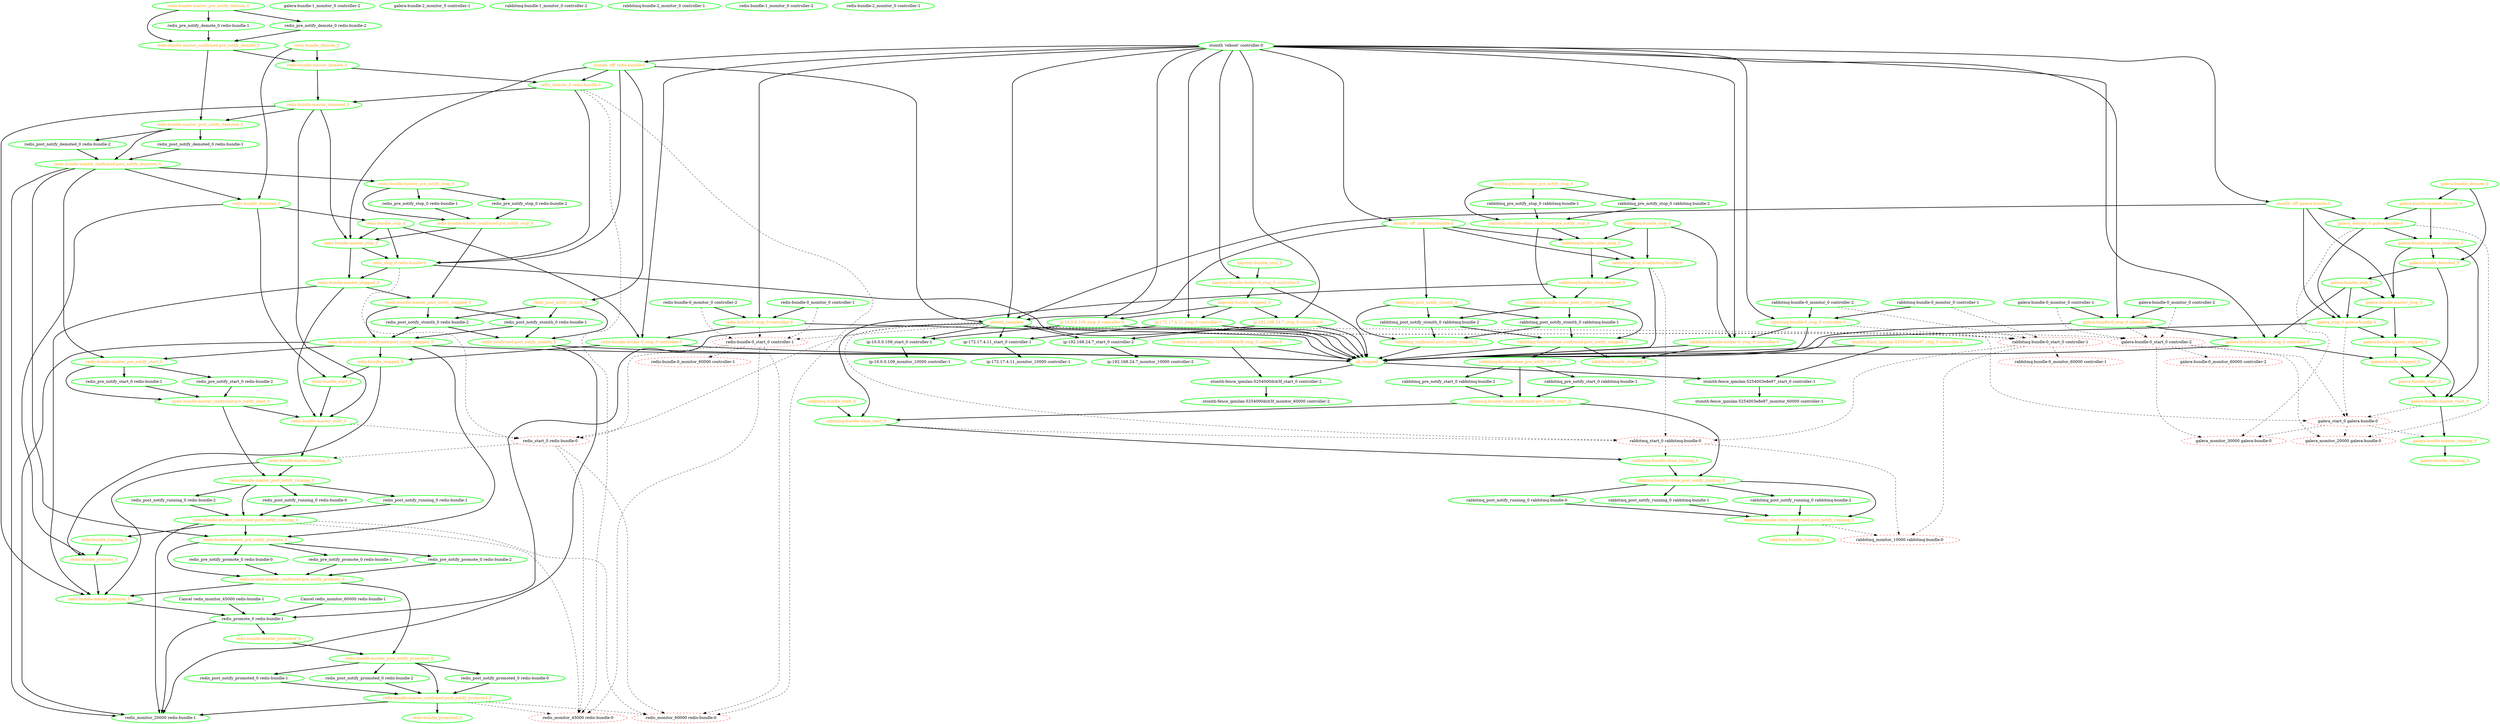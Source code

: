 digraph "g" {
"Cancel redis_monitor_45000 redis-bundle-1" -> "redis_promote_0 redis-bundle-1" [ style = bold]
"Cancel redis_monitor_45000 redis-bundle-1" [ style=bold color="green" fontcolor="black"]
"Cancel redis_monitor_60000 redis-bundle-1" -> "redis_promote_0 redis-bundle-1" [ style = bold]
"Cancel redis_monitor_60000 redis-bundle-1" [ style=bold color="green" fontcolor="black"]
"all_stopped" -> "stonith-fence_ipmilan-5254000dcb3f_start_0 controller-2" [ style = bold]
"all_stopped" -> "stonith-fence_ipmilan-5254003e8e97_start_0 controller-1" [ style = bold]
"all_stopped" [ style=bold color="green" fontcolor="orange"]
"galera-bundle-0_monitor_0 controller-1" -> "galera-bundle-0_start_0 controller-2" [ style = dashed]
"galera-bundle-0_monitor_0 controller-1" -> "galera-bundle-0_stop_0 controller-0" [ style = bold]
"galera-bundle-0_monitor_0 controller-1" [ style=bold color="green" fontcolor="black"]
"galera-bundle-0_monitor_0 controller-2" -> "galera-bundle-0_start_0 controller-2" [ style = dashed]
"galera-bundle-0_monitor_0 controller-2" -> "galera-bundle-0_stop_0 controller-0" [ style = bold]
"galera-bundle-0_monitor_0 controller-2" [ style=bold color="green" fontcolor="black"]
"galera-bundle-0_monitor_60000 controller-2" [ style=dashed color="red" fontcolor="black"]
"galera-bundle-0_start_0 controller-2" -> "galera-bundle-0_monitor_60000 controller-2" [ style = dashed]
"galera-bundle-0_start_0 controller-2" -> "galera_monitor_20000 galera-bundle-0" [ style = dashed]
"galera-bundle-0_start_0 controller-2" -> "galera_monitor_30000 galera-bundle-0" [ style = dashed]
"galera-bundle-0_start_0 controller-2" -> "galera_start_0 galera-bundle-0" [ style = dashed]
"galera-bundle-0_start_0 controller-2" [ style=dashed color="red" fontcolor="black"]
"galera-bundle-0_stop_0 controller-0" -> "all_stopped" [ style = bold]
"galera-bundle-0_stop_0 controller-0" -> "galera-bundle-0_start_0 controller-2" [ style = dashed]
"galera-bundle-0_stop_0 controller-0" -> "galera-bundle-docker-0_stop_0 controller-0" [ style = bold]
"galera-bundle-0_stop_0 controller-0" [ style=bold color="green" fontcolor="orange"]
"galera-bundle-1_monitor_0 controller-2" [ style=bold color="green" fontcolor="black"]
"galera-bundle-2_monitor_0 controller-1" [ style=bold color="green" fontcolor="black"]
"galera-bundle-docker-0_stop_0 controller-0" -> "all_stopped" [ style = bold]
"galera-bundle-docker-0_stop_0 controller-0" -> "galera-bundle_stopped_0" [ style = bold]
"galera-bundle-docker-0_stop_0 controller-0" [ style=bold color="green" fontcolor="orange"]
"galera-bundle-master_demote_0" -> "galera-bundle-master_demoted_0" [ style = bold]
"galera-bundle-master_demote_0" -> "galera_demote_0 galera-bundle-0" [ style = bold]
"galera-bundle-master_demote_0" [ style=bold color="green" fontcolor="orange"]
"galera-bundle-master_demoted_0" -> "galera-bundle-master_start_0" [ style = bold]
"galera-bundle-master_demoted_0" -> "galera-bundle-master_stop_0" [ style = bold]
"galera-bundle-master_demoted_0" -> "galera-bundle_demoted_0" [ style = bold]
"galera-bundle-master_demoted_0" [ style=bold color="green" fontcolor="orange"]
"galera-bundle-master_running_0" -> "galera-bundle_running_0" [ style = bold]
"galera-bundle-master_running_0" [ style=bold color="green" fontcolor="orange"]
"galera-bundle-master_start_0" -> "galera-bundle-master_running_0" [ style = bold]
"galera-bundle-master_start_0" -> "galera_start_0 galera-bundle-0" [ style = dashed]
"galera-bundle-master_start_0" [ style=bold color="green" fontcolor="orange"]
"galera-bundle-master_stop_0" -> "galera-bundle-master_stopped_0" [ style = bold]
"galera-bundle-master_stop_0" -> "galera_stop_0 galera-bundle-0" [ style = bold]
"galera-bundle-master_stop_0" [ style=bold color="green" fontcolor="orange"]
"galera-bundle-master_stopped_0" -> "galera-bundle-master_start_0" [ style = bold]
"galera-bundle-master_stopped_0" -> "galera-bundle_stopped_0" [ style = bold]
"galera-bundle-master_stopped_0" [ style=bold color="green" fontcolor="orange"]
"galera-bundle_demote_0" -> "galera-bundle-master_demote_0" [ style = bold]
"galera-bundle_demote_0" -> "galera-bundle_demoted_0" [ style = bold]
"galera-bundle_demote_0" [ style=bold color="green" fontcolor="orange"]
"galera-bundle_demoted_0" -> "galera-bundle_start_0" [ style = bold]
"galera-bundle_demoted_0" -> "galera-bundle_stop_0" [ style = bold]
"galera-bundle_demoted_0" [ style=bold color="green" fontcolor="orange"]
"galera-bundle_running_0" [ style=bold color="green" fontcolor="orange"]
"galera-bundle_start_0" -> "galera-bundle-master_start_0" [ style = bold]
"galera-bundle_start_0" [ style=bold color="green" fontcolor="orange"]
"galera-bundle_stop_0" -> "galera-bundle-docker-0_stop_0 controller-0" [ style = bold]
"galera-bundle_stop_0" -> "galera-bundle-master_stop_0" [ style = bold]
"galera-bundle_stop_0" -> "galera_stop_0 galera-bundle-0" [ style = bold]
"galera-bundle_stop_0" [ style=bold color="green" fontcolor="orange"]
"galera-bundle_stopped_0" -> "galera-bundle_start_0" [ style = bold]
"galera-bundle_stopped_0" [ style=bold color="green" fontcolor="orange"]
"galera_demote_0 galera-bundle-0" -> "galera-bundle-master_demoted_0" [ style = bold]
"galera_demote_0 galera-bundle-0" -> "galera_monitor_20000 galera-bundle-0" [ style = dashed]
"galera_demote_0 galera-bundle-0" -> "galera_monitor_30000 galera-bundle-0" [ style = dashed]
"galera_demote_0 galera-bundle-0" -> "galera_stop_0 galera-bundle-0" [ style = bold]
"galera_demote_0 galera-bundle-0" [ style=bold color="green" fontcolor="orange"]
"galera_monitor_20000 galera-bundle-0" [ style=dashed color="red" fontcolor="black"]
"galera_monitor_30000 galera-bundle-0" [ style=dashed color="red" fontcolor="black"]
"galera_start_0 galera-bundle-0" -> "galera-bundle-master_running_0" [ style = dashed]
"galera_start_0 galera-bundle-0" -> "galera_monitor_20000 galera-bundle-0" [ style = dashed]
"galera_start_0 galera-bundle-0" -> "galera_monitor_30000 galera-bundle-0" [ style = dashed]
"galera_start_0 galera-bundle-0" [ style=dashed color="red" fontcolor="black"]
"galera_stop_0 galera-bundle-0" -> "all_stopped" [ style = bold]
"galera_stop_0 galera-bundle-0" -> "galera-bundle-master_stopped_0" [ style = bold]
"galera_stop_0 galera-bundle-0" -> "galera_start_0 galera-bundle-0" [ style = dashed]
"galera_stop_0 galera-bundle-0" [ style=bold color="green" fontcolor="orange"]
"haproxy-bundle-docker-0_stop_0 controller-0" -> "all_stopped" [ style = bold]
"haproxy-bundle-docker-0_stop_0 controller-0" -> "haproxy-bundle_stopped_0" [ style = bold]
"haproxy-bundle-docker-0_stop_0 controller-0" [ style=bold color="green" fontcolor="orange"]
"haproxy-bundle_stop_0" -> "haproxy-bundle-docker-0_stop_0 controller-0" [ style = bold]
"haproxy-bundle_stop_0" [ style=bold color="green" fontcolor="orange"]
"haproxy-bundle_stopped_0" -> "ip-10.0.0.109_stop_0 controller-0" [ style = bold]
"haproxy-bundle_stopped_0" -> "ip-172.17.4.11_stop_0 controller-0" [ style = bold]
"haproxy-bundle_stopped_0" -> "ip-192.168.24.7_stop_0 controller-0" [ style = bold]
"haproxy-bundle_stopped_0" [ style=bold color="green" fontcolor="orange"]
"ip-10.0.0.109_monitor_10000 controller-1" [ style=bold color="green" fontcolor="black"]
"ip-10.0.0.109_start_0 controller-1" -> "ip-10.0.0.109_monitor_10000 controller-1" [ style = bold]
"ip-10.0.0.109_start_0 controller-1" [ style=bold color="green" fontcolor="black"]
"ip-10.0.0.109_stop_0 controller-0" -> "all_stopped" [ style = bold]
"ip-10.0.0.109_stop_0 controller-0" -> "ip-10.0.0.109_start_0 controller-1" [ style = bold]
"ip-10.0.0.109_stop_0 controller-0" [ style=bold color="green" fontcolor="orange"]
"ip-172.17.4.11_monitor_10000 controller-1" [ style=bold color="green" fontcolor="black"]
"ip-172.17.4.11_start_0 controller-1" -> "ip-172.17.4.11_monitor_10000 controller-1" [ style = bold]
"ip-172.17.4.11_start_0 controller-1" [ style=bold color="green" fontcolor="black"]
"ip-172.17.4.11_stop_0 controller-0" -> "all_stopped" [ style = bold]
"ip-172.17.4.11_stop_0 controller-0" -> "ip-172.17.4.11_start_0 controller-1" [ style = bold]
"ip-172.17.4.11_stop_0 controller-0" [ style=bold color="green" fontcolor="orange"]
"ip-192.168.24.7_monitor_10000 controller-2" [ style=bold color="green" fontcolor="black"]
"ip-192.168.24.7_start_0 controller-2" -> "ip-192.168.24.7_monitor_10000 controller-2" [ style = bold]
"ip-192.168.24.7_start_0 controller-2" [ style=bold color="green" fontcolor="black"]
"ip-192.168.24.7_stop_0 controller-0" -> "all_stopped" [ style = bold]
"ip-192.168.24.7_stop_0 controller-0" -> "ip-192.168.24.7_start_0 controller-2" [ style = bold]
"ip-192.168.24.7_stop_0 controller-0" [ style=bold color="green" fontcolor="orange"]
"rabbitmq-bundle-0_monitor_0 controller-1" -> "rabbitmq-bundle-0_start_0 controller-1" [ style = dashed]
"rabbitmq-bundle-0_monitor_0 controller-1" -> "rabbitmq-bundle-0_stop_0 controller-0" [ style = bold]
"rabbitmq-bundle-0_monitor_0 controller-1" [ style=bold color="green" fontcolor="black"]
"rabbitmq-bundle-0_monitor_0 controller-2" -> "rabbitmq-bundle-0_start_0 controller-1" [ style = dashed]
"rabbitmq-bundle-0_monitor_0 controller-2" -> "rabbitmq-bundle-0_stop_0 controller-0" [ style = bold]
"rabbitmq-bundle-0_monitor_0 controller-2" [ style=bold color="green" fontcolor="black"]
"rabbitmq-bundle-0_monitor_60000 controller-1" [ style=dashed color="red" fontcolor="black"]
"rabbitmq-bundle-0_start_0 controller-1" -> "rabbitmq-bundle-0_monitor_60000 controller-1" [ style = dashed]
"rabbitmq-bundle-0_start_0 controller-1" -> "rabbitmq_monitor_10000 rabbitmq-bundle-0" [ style = dashed]
"rabbitmq-bundle-0_start_0 controller-1" -> "rabbitmq_start_0 rabbitmq-bundle-0" [ style = dashed]
"rabbitmq-bundle-0_start_0 controller-1" [ style=dashed color="red" fontcolor="black"]
"rabbitmq-bundle-0_stop_0 controller-0" -> "all_stopped" [ style = bold]
"rabbitmq-bundle-0_stop_0 controller-0" -> "rabbitmq-bundle-0_start_0 controller-1" [ style = dashed]
"rabbitmq-bundle-0_stop_0 controller-0" -> "rabbitmq-bundle-docker-0_stop_0 controller-0" [ style = bold]
"rabbitmq-bundle-0_stop_0 controller-0" [ style=bold color="green" fontcolor="orange"]
"rabbitmq-bundle-1_monitor_0 controller-2" [ style=bold color="green" fontcolor="black"]
"rabbitmq-bundle-2_monitor_0 controller-1" [ style=bold color="green" fontcolor="black"]
"rabbitmq-bundle-clone_confirmed-post_notify_running_0" -> "rabbitmq-bundle_running_0" [ style = bold]
"rabbitmq-bundle-clone_confirmed-post_notify_running_0" -> "rabbitmq_monitor_10000 rabbitmq-bundle-0" [ style = dashed]
"rabbitmq-bundle-clone_confirmed-post_notify_running_0" [ style=bold color="green" fontcolor="orange"]
"rabbitmq-bundle-clone_confirmed-post_notify_stopped_0" -> "all_stopped" [ style = bold]
"rabbitmq-bundle-clone_confirmed-post_notify_stopped_0" -> "rabbitmq-bundle-clone_pre_notify_start_0" [ style = bold]
"rabbitmq-bundle-clone_confirmed-post_notify_stopped_0" -> "rabbitmq-bundle_stopped_0" [ style = bold]
"rabbitmq-bundle-clone_confirmed-post_notify_stopped_0" [ style=bold color="green" fontcolor="orange"]
"rabbitmq-bundle-clone_confirmed-pre_notify_start_0" -> "rabbitmq-bundle-clone_post_notify_running_0" [ style = bold]
"rabbitmq-bundle-clone_confirmed-pre_notify_start_0" -> "rabbitmq-bundle-clone_start_0" [ style = bold]
"rabbitmq-bundle-clone_confirmed-pre_notify_start_0" [ style=bold color="green" fontcolor="orange"]
"rabbitmq-bundle-clone_confirmed-pre_notify_stop_0" -> "rabbitmq-bundle-clone_post_notify_stopped_0" [ style = bold]
"rabbitmq-bundle-clone_confirmed-pre_notify_stop_0" -> "rabbitmq-bundle-clone_stop_0" [ style = bold]
"rabbitmq-bundle-clone_confirmed-pre_notify_stop_0" [ style=bold color="green" fontcolor="orange"]
"rabbitmq-bundle-clone_post_notify_running_0" -> "rabbitmq-bundle-clone_confirmed-post_notify_running_0" [ style = bold]
"rabbitmq-bundle-clone_post_notify_running_0" -> "rabbitmq_post_notify_running_0 rabbitmq-bundle-0" [ style = bold]
"rabbitmq-bundle-clone_post_notify_running_0" -> "rabbitmq_post_notify_running_0 rabbitmq-bundle-1" [ style = bold]
"rabbitmq-bundle-clone_post_notify_running_0" -> "rabbitmq_post_notify_running_0 rabbitmq-bundle-2" [ style = bold]
"rabbitmq-bundle-clone_post_notify_running_0" [ style=bold color="green" fontcolor="orange"]
"rabbitmq-bundle-clone_post_notify_stopped_0" -> "rabbitmq-bundle-clone_confirmed-post_notify_stopped_0" [ style = bold]
"rabbitmq-bundle-clone_post_notify_stopped_0" -> "rabbitmq_post_notify_stonith_0 rabbitmq-bundle-1" [ style = bold]
"rabbitmq-bundle-clone_post_notify_stopped_0" -> "rabbitmq_post_notify_stonith_0 rabbitmq-bundle-2" [ style = bold]
"rabbitmq-bundle-clone_post_notify_stopped_0" [ style=bold color="green" fontcolor="orange"]
"rabbitmq-bundle-clone_pre_notify_start_0" -> "rabbitmq-bundle-clone_confirmed-pre_notify_start_0" [ style = bold]
"rabbitmq-bundle-clone_pre_notify_start_0" -> "rabbitmq_pre_notify_start_0 rabbitmq-bundle-1" [ style = bold]
"rabbitmq-bundle-clone_pre_notify_start_0" -> "rabbitmq_pre_notify_start_0 rabbitmq-bundle-2" [ style = bold]
"rabbitmq-bundle-clone_pre_notify_start_0" [ style=bold color="green" fontcolor="orange"]
"rabbitmq-bundle-clone_pre_notify_stop_0" -> "rabbitmq-bundle-clone_confirmed-pre_notify_stop_0" [ style = bold]
"rabbitmq-bundle-clone_pre_notify_stop_0" -> "rabbitmq_pre_notify_stop_0 rabbitmq-bundle-1" [ style = bold]
"rabbitmq-bundle-clone_pre_notify_stop_0" -> "rabbitmq_pre_notify_stop_0 rabbitmq-bundle-2" [ style = bold]
"rabbitmq-bundle-clone_pre_notify_stop_0" [ style=bold color="green" fontcolor="orange"]
"rabbitmq-bundle-clone_running_0" -> "rabbitmq-bundle-clone_post_notify_running_0" [ style = bold]
"rabbitmq-bundle-clone_running_0" [ style=bold color="green" fontcolor="orange"]
"rabbitmq-bundle-clone_start_0" -> "rabbitmq-bundle-clone_running_0" [ style = bold]
"rabbitmq-bundle-clone_start_0" -> "rabbitmq_start_0 rabbitmq-bundle-0" [ style = dashed]
"rabbitmq-bundle-clone_start_0" [ style=bold color="green" fontcolor="orange"]
"rabbitmq-bundle-clone_stop_0" -> "rabbitmq-bundle-clone_stopped_0" [ style = bold]
"rabbitmq-bundle-clone_stop_0" -> "rabbitmq_stop_0 rabbitmq-bundle-0" [ style = bold]
"rabbitmq-bundle-clone_stop_0" [ style=bold color="green" fontcolor="orange"]
"rabbitmq-bundle-clone_stopped_0" -> "rabbitmq-bundle-clone_post_notify_stopped_0" [ style = bold]
"rabbitmq-bundle-clone_stopped_0" -> "rabbitmq-bundle-clone_start_0" [ style = bold]
"rabbitmq-bundle-clone_stopped_0" [ style=bold color="green" fontcolor="orange"]
"rabbitmq-bundle-docker-0_stop_0 controller-0" -> "all_stopped" [ style = bold]
"rabbitmq-bundle-docker-0_stop_0 controller-0" -> "rabbitmq-bundle_stopped_0" [ style = bold]
"rabbitmq-bundle-docker-0_stop_0 controller-0" [ style=bold color="green" fontcolor="orange"]
"rabbitmq-bundle_running_0" [ style=bold color="green" fontcolor="orange"]
"rabbitmq-bundle_start_0" -> "rabbitmq-bundle-clone_start_0" [ style = bold]
"rabbitmq-bundle_start_0" [ style=bold color="green" fontcolor="orange"]
"rabbitmq-bundle_stop_0" -> "rabbitmq-bundle-clone_stop_0" [ style = bold]
"rabbitmq-bundle_stop_0" -> "rabbitmq-bundle-docker-0_stop_0 controller-0" [ style = bold]
"rabbitmq-bundle_stop_0" -> "rabbitmq_stop_0 rabbitmq-bundle-0" [ style = bold]
"rabbitmq-bundle_stop_0" [ style=bold color="green" fontcolor="orange"]
"rabbitmq-bundle_stopped_0" [ style=bold color="green" fontcolor="orange"]
"rabbitmq_confirmed-post_notify_stonith_0" -> "all_stopped" [ style = bold]
"rabbitmq_confirmed-post_notify_stonith_0" [ style=bold color="green" fontcolor="orange"]
"rabbitmq_monitor_10000 rabbitmq-bundle-0" [ style=dashed color="red" fontcolor="black"]
"rabbitmq_post_notify_running_0 rabbitmq-bundle-0" -> "rabbitmq-bundle-clone_confirmed-post_notify_running_0" [ style = bold]
"rabbitmq_post_notify_running_0 rabbitmq-bundle-0" [ style=bold color="green" fontcolor="black"]
"rabbitmq_post_notify_running_0 rabbitmq-bundle-1" -> "rabbitmq-bundle-clone_confirmed-post_notify_running_0" [ style = bold]
"rabbitmq_post_notify_running_0 rabbitmq-bundle-1" [ style=bold color="green" fontcolor="black"]
"rabbitmq_post_notify_running_0 rabbitmq-bundle-2" -> "rabbitmq-bundle-clone_confirmed-post_notify_running_0" [ style = bold]
"rabbitmq_post_notify_running_0 rabbitmq-bundle-2" [ style=bold color="green" fontcolor="black"]
"rabbitmq_post_notify_stonith_0 rabbitmq-bundle-1" -> "rabbitmq-bundle-clone_confirmed-post_notify_stopped_0" [ style = bold]
"rabbitmq_post_notify_stonith_0 rabbitmq-bundle-1" -> "rabbitmq_confirmed-post_notify_stonith_0" [ style = bold]
"rabbitmq_post_notify_stonith_0 rabbitmq-bundle-1" [ style=bold color="green" fontcolor="black"]
"rabbitmq_post_notify_stonith_0 rabbitmq-bundle-2" -> "rabbitmq-bundle-clone_confirmed-post_notify_stopped_0" [ style = bold]
"rabbitmq_post_notify_stonith_0 rabbitmq-bundle-2" -> "rabbitmq_confirmed-post_notify_stonith_0" [ style = bold]
"rabbitmq_post_notify_stonith_0 rabbitmq-bundle-2" [ style=bold color="green" fontcolor="black"]
"rabbitmq_post_notify_stonith_0" -> "rabbitmq_confirmed-post_notify_stonith_0" [ style = bold]
"rabbitmq_post_notify_stonith_0" -> "rabbitmq_post_notify_stonith_0 rabbitmq-bundle-1" [ style = bold]
"rabbitmq_post_notify_stonith_0" -> "rabbitmq_post_notify_stonith_0 rabbitmq-bundle-2" [ style = bold]
"rabbitmq_post_notify_stonith_0" [ style=bold color="green" fontcolor="orange"]
"rabbitmq_pre_notify_start_0 rabbitmq-bundle-1" -> "rabbitmq-bundle-clone_confirmed-pre_notify_start_0" [ style = bold]
"rabbitmq_pre_notify_start_0 rabbitmq-bundle-1" [ style=bold color="green" fontcolor="black"]
"rabbitmq_pre_notify_start_0 rabbitmq-bundle-2" -> "rabbitmq-bundle-clone_confirmed-pre_notify_start_0" [ style = bold]
"rabbitmq_pre_notify_start_0 rabbitmq-bundle-2" [ style=bold color="green" fontcolor="black"]
"rabbitmq_pre_notify_stop_0 rabbitmq-bundle-1" -> "rabbitmq-bundle-clone_confirmed-pre_notify_stop_0" [ style = bold]
"rabbitmq_pre_notify_stop_0 rabbitmq-bundle-1" [ style=bold color="green" fontcolor="black"]
"rabbitmq_pre_notify_stop_0 rabbitmq-bundle-2" -> "rabbitmq-bundle-clone_confirmed-pre_notify_stop_0" [ style = bold]
"rabbitmq_pre_notify_stop_0 rabbitmq-bundle-2" [ style=bold color="green" fontcolor="black"]
"rabbitmq_start_0 rabbitmq-bundle-0" -> "rabbitmq-bundle-clone_running_0" [ style = dashed]
"rabbitmq_start_0 rabbitmq-bundle-0" -> "rabbitmq_monitor_10000 rabbitmq-bundle-0" [ style = dashed]
"rabbitmq_start_0 rabbitmq-bundle-0" [ style=dashed color="red" fontcolor="black"]
"rabbitmq_stop_0 rabbitmq-bundle-0" -> "all_stopped" [ style = bold]
"rabbitmq_stop_0 rabbitmq-bundle-0" -> "rabbitmq-bundle-clone_stopped_0" [ style = bold]
"rabbitmq_stop_0 rabbitmq-bundle-0" -> "rabbitmq_start_0 rabbitmq-bundle-0" [ style = dashed]
"rabbitmq_stop_0 rabbitmq-bundle-0" [ style=bold color="green" fontcolor="orange"]
"redis-bundle-0_monitor_0 controller-1" -> "redis-bundle-0_start_0 controller-1" [ style = dashed]
"redis-bundle-0_monitor_0 controller-1" -> "redis-bundle-0_stop_0 controller-0" [ style = bold]
"redis-bundle-0_monitor_0 controller-1" [ style=bold color="green" fontcolor="black"]
"redis-bundle-0_monitor_0 controller-2" -> "redis-bundle-0_start_0 controller-1" [ style = dashed]
"redis-bundle-0_monitor_0 controller-2" -> "redis-bundle-0_stop_0 controller-0" [ style = bold]
"redis-bundle-0_monitor_0 controller-2" [ style=bold color="green" fontcolor="black"]
"redis-bundle-0_monitor_60000 controller-1" [ style=dashed color="red" fontcolor="black"]
"redis-bundle-0_start_0 controller-1" -> "redis-bundle-0_monitor_60000 controller-1" [ style = dashed]
"redis-bundle-0_start_0 controller-1" -> "redis_monitor_45000 redis-bundle-0" [ style = dashed]
"redis-bundle-0_start_0 controller-1" -> "redis_monitor_60000 redis-bundle-0" [ style = dashed]
"redis-bundle-0_start_0 controller-1" -> "redis_start_0 redis-bundle-0" [ style = dashed]
"redis-bundle-0_start_0 controller-1" [ style=dashed color="red" fontcolor="black"]
"redis-bundle-0_stop_0 controller-0" -> "all_stopped" [ style = bold]
"redis-bundle-0_stop_0 controller-0" -> "redis-bundle-0_start_0 controller-1" [ style = dashed]
"redis-bundle-0_stop_0 controller-0" -> "redis-bundle-docker-0_stop_0 controller-0" [ style = bold]
"redis-bundle-0_stop_0 controller-0" [ style=bold color="green" fontcolor="orange"]
"redis-bundle-1_monitor_0 controller-2" [ style=bold color="green" fontcolor="black"]
"redis-bundle-2_monitor_0 controller-1" [ style=bold color="green" fontcolor="black"]
"redis-bundle-docker-0_stop_0 controller-0" -> "all_stopped" [ style = bold]
"redis-bundle-docker-0_stop_0 controller-0" -> "redis-bundle_stopped_0" [ style = bold]
"redis-bundle-docker-0_stop_0 controller-0" [ style=bold color="green" fontcolor="orange"]
"redis-bundle-master_confirmed-post_notify_demoted_0" -> "redis-bundle-master_pre_notify_promote_0" [ style = bold]
"redis-bundle-master_confirmed-post_notify_demoted_0" -> "redis-bundle-master_pre_notify_start_0" [ style = bold]
"redis-bundle-master_confirmed-post_notify_demoted_0" -> "redis-bundle-master_pre_notify_stop_0" [ style = bold]
"redis-bundle-master_confirmed-post_notify_demoted_0" -> "redis-bundle_demoted_0" [ style = bold]
"redis-bundle-master_confirmed-post_notify_demoted_0" -> "redis_monitor_20000 redis-bundle-1" [ style = bold]
"redis-bundle-master_confirmed-post_notify_demoted_0" [ style=bold color="green" fontcolor="orange"]
"redis-bundle-master_confirmed-post_notify_promoted_0" -> "redis-bundle_promoted_0" [ style = bold]
"redis-bundle-master_confirmed-post_notify_promoted_0" -> "redis_monitor_20000 redis-bundle-1" [ style = bold]
"redis-bundle-master_confirmed-post_notify_promoted_0" -> "redis_monitor_45000 redis-bundle-0" [ style = dashed]
"redis-bundle-master_confirmed-post_notify_promoted_0" -> "redis_monitor_60000 redis-bundle-0" [ style = dashed]
"redis-bundle-master_confirmed-post_notify_promoted_0" [ style=bold color="green" fontcolor="orange"]
"redis-bundle-master_confirmed-post_notify_running_0" -> "redis-bundle-master_pre_notify_promote_0" [ style = bold]
"redis-bundle-master_confirmed-post_notify_running_0" -> "redis-bundle_running_0" [ style = bold]
"redis-bundle-master_confirmed-post_notify_running_0" -> "redis_monitor_20000 redis-bundle-1" [ style = bold]
"redis-bundle-master_confirmed-post_notify_running_0" -> "redis_monitor_45000 redis-bundle-0" [ style = dashed]
"redis-bundle-master_confirmed-post_notify_running_0" -> "redis_monitor_60000 redis-bundle-0" [ style = dashed]
"redis-bundle-master_confirmed-post_notify_running_0" [ style=bold color="green" fontcolor="orange"]
"redis-bundle-master_confirmed-post_notify_stopped_0" -> "all_stopped" [ style = bold]
"redis-bundle-master_confirmed-post_notify_stopped_0" -> "redis-bundle-master_pre_notify_promote_0" [ style = bold]
"redis-bundle-master_confirmed-post_notify_stopped_0" -> "redis-bundle-master_pre_notify_start_0" [ style = bold]
"redis-bundle-master_confirmed-post_notify_stopped_0" -> "redis-bundle_stopped_0" [ style = bold]
"redis-bundle-master_confirmed-post_notify_stopped_0" -> "redis_monitor_20000 redis-bundle-1" [ style = bold]
"redis-bundle-master_confirmed-post_notify_stopped_0" [ style=bold color="green" fontcolor="orange"]
"redis-bundle-master_confirmed-pre_notify_demote_0" -> "redis-bundle-master_demote_0" [ style = bold]
"redis-bundle-master_confirmed-pre_notify_demote_0" -> "redis-bundle-master_post_notify_demoted_0" [ style = bold]
"redis-bundle-master_confirmed-pre_notify_demote_0" [ style=bold color="green" fontcolor="orange"]
"redis-bundle-master_confirmed-pre_notify_promote_0" -> "redis-bundle-master_post_notify_promoted_0" [ style = bold]
"redis-bundle-master_confirmed-pre_notify_promote_0" -> "redis-bundle-master_promote_0" [ style = bold]
"redis-bundle-master_confirmed-pre_notify_promote_0" [ style=bold color="green" fontcolor="orange"]
"redis-bundle-master_confirmed-pre_notify_start_0" -> "redis-bundle-master_post_notify_running_0" [ style = bold]
"redis-bundle-master_confirmed-pre_notify_start_0" -> "redis-bundle-master_start_0" [ style = bold]
"redis-bundle-master_confirmed-pre_notify_start_0" [ style=bold color="green" fontcolor="orange"]
"redis-bundle-master_confirmed-pre_notify_stop_0" -> "redis-bundle-master_post_notify_stopped_0" [ style = bold]
"redis-bundle-master_confirmed-pre_notify_stop_0" -> "redis-bundle-master_stop_0" [ style = bold]
"redis-bundle-master_confirmed-pre_notify_stop_0" [ style=bold color="green" fontcolor="orange"]
"redis-bundle-master_demote_0" -> "redis-bundle-master_demoted_0" [ style = bold]
"redis-bundle-master_demote_0" -> "redis_demote_0 redis-bundle-0" [ style = bold]
"redis-bundle-master_demote_0" [ style=bold color="green" fontcolor="orange"]
"redis-bundle-master_demoted_0" -> "redis-bundle-master_post_notify_demoted_0" [ style = bold]
"redis-bundle-master_demoted_0" -> "redis-bundle-master_promote_0" [ style = bold]
"redis-bundle-master_demoted_0" -> "redis-bundle-master_start_0" [ style = bold]
"redis-bundle-master_demoted_0" -> "redis-bundle-master_stop_0" [ style = bold]
"redis-bundle-master_demoted_0" [ style=bold color="green" fontcolor="orange"]
"redis-bundle-master_post_notify_demoted_0" -> "redis-bundle-master_confirmed-post_notify_demoted_0" [ style = bold]
"redis-bundle-master_post_notify_demoted_0" -> "redis_post_notify_demoted_0 redis-bundle-1" [ style = bold]
"redis-bundle-master_post_notify_demoted_0" -> "redis_post_notify_demoted_0 redis-bundle-2" [ style = bold]
"redis-bundle-master_post_notify_demoted_0" [ style=bold color="green" fontcolor="orange"]
"redis-bundle-master_post_notify_promoted_0" -> "redis-bundle-master_confirmed-post_notify_promoted_0" [ style = bold]
"redis-bundle-master_post_notify_promoted_0" -> "redis_post_notify_promoted_0 redis-bundle-0" [ style = bold]
"redis-bundle-master_post_notify_promoted_0" -> "redis_post_notify_promoted_0 redis-bundle-1" [ style = bold]
"redis-bundle-master_post_notify_promoted_0" -> "redis_post_notify_promoted_0 redis-bundle-2" [ style = bold]
"redis-bundle-master_post_notify_promoted_0" [ style=bold color="green" fontcolor="orange"]
"redis-bundle-master_post_notify_running_0" -> "redis-bundle-master_confirmed-post_notify_running_0" [ style = bold]
"redis-bundle-master_post_notify_running_0" -> "redis_post_notify_running_0 redis-bundle-0" [ style = bold]
"redis-bundle-master_post_notify_running_0" -> "redis_post_notify_running_0 redis-bundle-1" [ style = bold]
"redis-bundle-master_post_notify_running_0" -> "redis_post_notify_running_0 redis-bundle-2" [ style = bold]
"redis-bundle-master_post_notify_running_0" [ style=bold color="green" fontcolor="orange"]
"redis-bundle-master_post_notify_stopped_0" -> "redis-bundle-master_confirmed-post_notify_stopped_0" [ style = bold]
"redis-bundle-master_post_notify_stopped_0" -> "redis_post_notify_stonith_0 redis-bundle-1" [ style = bold]
"redis-bundle-master_post_notify_stopped_0" -> "redis_post_notify_stonith_0 redis-bundle-2" [ style = bold]
"redis-bundle-master_post_notify_stopped_0" [ style=bold color="green" fontcolor="orange"]
"redis-bundle-master_pre_notify_demote_0" -> "redis-bundle-master_confirmed-pre_notify_demote_0" [ style = bold]
"redis-bundle-master_pre_notify_demote_0" -> "redis_pre_notify_demote_0 redis-bundle-1" [ style = bold]
"redis-bundle-master_pre_notify_demote_0" -> "redis_pre_notify_demote_0 redis-bundle-2" [ style = bold]
"redis-bundle-master_pre_notify_demote_0" [ style=bold color="green" fontcolor="orange"]
"redis-bundle-master_pre_notify_promote_0" -> "redis-bundle-master_confirmed-pre_notify_promote_0" [ style = bold]
"redis-bundle-master_pre_notify_promote_0" -> "redis_pre_notify_promote_0 redis-bundle-0" [ style = bold]
"redis-bundle-master_pre_notify_promote_0" -> "redis_pre_notify_promote_0 redis-bundle-1" [ style = bold]
"redis-bundle-master_pre_notify_promote_0" -> "redis_pre_notify_promote_0 redis-bundle-2" [ style = bold]
"redis-bundle-master_pre_notify_promote_0" [ style=bold color="green" fontcolor="orange"]
"redis-bundle-master_pre_notify_start_0" -> "redis-bundle-master_confirmed-pre_notify_start_0" [ style = bold]
"redis-bundle-master_pre_notify_start_0" -> "redis_pre_notify_start_0 redis-bundle-1" [ style = bold]
"redis-bundle-master_pre_notify_start_0" -> "redis_pre_notify_start_0 redis-bundle-2" [ style = bold]
"redis-bundle-master_pre_notify_start_0" [ style=bold color="green" fontcolor="orange"]
"redis-bundle-master_pre_notify_stop_0" -> "redis-bundle-master_confirmed-pre_notify_stop_0" [ style = bold]
"redis-bundle-master_pre_notify_stop_0" -> "redis_pre_notify_stop_0 redis-bundle-1" [ style = bold]
"redis-bundle-master_pre_notify_stop_0" -> "redis_pre_notify_stop_0 redis-bundle-2" [ style = bold]
"redis-bundle-master_pre_notify_stop_0" [ style=bold color="green" fontcolor="orange"]
"redis-bundle-master_promote_0" -> "redis_promote_0 redis-bundle-1" [ style = bold]
"redis-bundle-master_promote_0" [ style=bold color="green" fontcolor="orange"]
"redis-bundle-master_promoted_0" -> "redis-bundle-master_post_notify_promoted_0" [ style = bold]
"redis-bundle-master_promoted_0" [ style=bold color="green" fontcolor="orange"]
"redis-bundle-master_running_0" -> "redis-bundle-master_post_notify_running_0" [ style = bold]
"redis-bundle-master_running_0" -> "redis-bundle-master_promote_0" [ style = bold]
"redis-bundle-master_running_0" [ style=bold color="green" fontcolor="orange"]
"redis-bundle-master_start_0" -> "redis-bundle-master_running_0" [ style = bold]
"redis-bundle-master_start_0" -> "redis_start_0 redis-bundle-0" [ style = dashed]
"redis-bundle-master_start_0" [ style=bold color="green" fontcolor="orange"]
"redis-bundle-master_stop_0" -> "redis-bundle-master_stopped_0" [ style = bold]
"redis-bundle-master_stop_0" -> "redis_stop_0 redis-bundle-0" [ style = bold]
"redis-bundle-master_stop_0" [ style=bold color="green" fontcolor="orange"]
"redis-bundle-master_stopped_0" -> "redis-bundle-master_post_notify_stopped_0" [ style = bold]
"redis-bundle-master_stopped_0" -> "redis-bundle-master_promote_0" [ style = bold]
"redis-bundle-master_stopped_0" -> "redis-bundle-master_start_0" [ style = bold]
"redis-bundle-master_stopped_0" [ style=bold color="green" fontcolor="orange"]
"redis-bundle_demote_0" -> "redis-bundle-master_demote_0" [ style = bold]
"redis-bundle_demote_0" -> "redis-bundle_demoted_0" [ style = bold]
"redis-bundle_demote_0" [ style=bold color="green" fontcolor="orange"]
"redis-bundle_demoted_0" -> "redis-bundle_promote_0" [ style = bold]
"redis-bundle_demoted_0" -> "redis-bundle_start_0" [ style = bold]
"redis-bundle_demoted_0" -> "redis-bundle_stop_0" [ style = bold]
"redis-bundle_demoted_0" [ style=bold color="green" fontcolor="orange"]
"redis-bundle_promote_0" -> "redis-bundle-master_promote_0" [ style = bold]
"redis-bundle_promote_0" [ style=bold color="green" fontcolor="orange"]
"redis-bundle_promoted_0" [ style=bold color="green" fontcolor="orange"]
"redis-bundle_running_0" -> "redis-bundle_promote_0" [ style = bold]
"redis-bundle_running_0" [ style=bold color="green" fontcolor="orange"]
"redis-bundle_start_0" -> "redis-bundle-master_start_0" [ style = bold]
"redis-bundle_start_0" [ style=bold color="green" fontcolor="orange"]
"redis-bundle_stop_0" -> "redis-bundle-docker-0_stop_0 controller-0" [ style = bold]
"redis-bundle_stop_0" -> "redis-bundle-master_stop_0" [ style = bold]
"redis-bundle_stop_0" -> "redis_stop_0 redis-bundle-0" [ style = bold]
"redis-bundle_stop_0" [ style=bold color="green" fontcolor="orange"]
"redis-bundle_stopped_0" -> "redis-bundle_promote_0" [ style = bold]
"redis-bundle_stopped_0" -> "redis-bundle_start_0" [ style = bold]
"redis-bundle_stopped_0" [ style=bold color="green" fontcolor="orange"]
"redis_confirmed-post_notify_stonith_0" -> "all_stopped" [ style = bold]
"redis_confirmed-post_notify_stonith_0" -> "redis_monitor_20000 redis-bundle-1" [ style = bold]
"redis_confirmed-post_notify_stonith_0" [ style=bold color="green" fontcolor="orange"]
"redis_demote_0 redis-bundle-0" -> "redis-bundle-master_demoted_0" [ style = bold]
"redis_demote_0 redis-bundle-0" -> "redis_monitor_45000 redis-bundle-0" [ style = dashed]
"redis_demote_0 redis-bundle-0" -> "redis_monitor_60000 redis-bundle-0" [ style = dashed]
"redis_demote_0 redis-bundle-0" -> "redis_stop_0 redis-bundle-0" [ style = bold]
"redis_demote_0 redis-bundle-0" [ style=bold color="green" fontcolor="orange"]
"redis_monitor_20000 redis-bundle-1" [ style=bold color="green" fontcolor="black"]
"redis_monitor_45000 redis-bundle-0" [ style=dashed color="red" fontcolor="black"]
"redis_monitor_60000 redis-bundle-0" [ style=dashed color="red" fontcolor="black"]
"redis_post_notify_demoted_0 redis-bundle-1" -> "redis-bundle-master_confirmed-post_notify_demoted_0" [ style = bold]
"redis_post_notify_demoted_0 redis-bundle-1" [ style=bold color="green" fontcolor="black"]
"redis_post_notify_demoted_0 redis-bundle-2" -> "redis-bundle-master_confirmed-post_notify_demoted_0" [ style = bold]
"redis_post_notify_demoted_0 redis-bundle-2" [ style=bold color="green" fontcolor="black"]
"redis_post_notify_promoted_0 redis-bundle-0" -> "redis-bundle-master_confirmed-post_notify_promoted_0" [ style = bold]
"redis_post_notify_promoted_0 redis-bundle-0" [ style=bold color="green" fontcolor="black"]
"redis_post_notify_promoted_0 redis-bundle-1" -> "redis-bundle-master_confirmed-post_notify_promoted_0" [ style = bold]
"redis_post_notify_promoted_0 redis-bundle-1" [ style=bold color="green" fontcolor="black"]
"redis_post_notify_promoted_0 redis-bundle-2" -> "redis-bundle-master_confirmed-post_notify_promoted_0" [ style = bold]
"redis_post_notify_promoted_0 redis-bundle-2" [ style=bold color="green" fontcolor="black"]
"redis_post_notify_running_0 redis-bundle-0" -> "redis-bundle-master_confirmed-post_notify_running_0" [ style = bold]
"redis_post_notify_running_0 redis-bundle-0" [ style=bold color="green" fontcolor="black"]
"redis_post_notify_running_0 redis-bundle-1" -> "redis-bundle-master_confirmed-post_notify_running_0" [ style = bold]
"redis_post_notify_running_0 redis-bundle-1" [ style=bold color="green" fontcolor="black"]
"redis_post_notify_running_0 redis-bundle-2" -> "redis-bundle-master_confirmed-post_notify_running_0" [ style = bold]
"redis_post_notify_running_0 redis-bundle-2" [ style=bold color="green" fontcolor="black"]
"redis_post_notify_stonith_0 redis-bundle-1" -> "redis-bundle-master_confirmed-post_notify_stopped_0" [ style = bold]
"redis_post_notify_stonith_0 redis-bundle-1" -> "redis_confirmed-post_notify_stonith_0" [ style = bold]
"redis_post_notify_stonith_0 redis-bundle-1" [ style=bold color="green" fontcolor="black"]
"redis_post_notify_stonith_0 redis-bundle-2" -> "redis-bundle-master_confirmed-post_notify_stopped_0" [ style = bold]
"redis_post_notify_stonith_0 redis-bundle-2" -> "redis_confirmed-post_notify_stonith_0" [ style = bold]
"redis_post_notify_stonith_0 redis-bundle-2" [ style=bold color="green" fontcolor="black"]
"redis_post_notify_stonith_0" -> "redis_confirmed-post_notify_stonith_0" [ style = bold]
"redis_post_notify_stonith_0" -> "redis_post_notify_stonith_0 redis-bundle-1" [ style = bold]
"redis_post_notify_stonith_0" -> "redis_post_notify_stonith_0 redis-bundle-2" [ style = bold]
"redis_post_notify_stonith_0" [ style=bold color="green" fontcolor="orange"]
"redis_pre_notify_demote_0 redis-bundle-1" -> "redis-bundle-master_confirmed-pre_notify_demote_0" [ style = bold]
"redis_pre_notify_demote_0 redis-bundle-1" [ style=bold color="green" fontcolor="black"]
"redis_pre_notify_demote_0 redis-bundle-2" -> "redis-bundle-master_confirmed-pre_notify_demote_0" [ style = bold]
"redis_pre_notify_demote_0 redis-bundle-2" [ style=bold color="green" fontcolor="black"]
"redis_pre_notify_promote_0 redis-bundle-0" -> "redis-bundle-master_confirmed-pre_notify_promote_0" [ style = bold]
"redis_pre_notify_promote_0 redis-bundle-0" [ style=bold color="green" fontcolor="black"]
"redis_pre_notify_promote_0 redis-bundle-1" -> "redis-bundle-master_confirmed-pre_notify_promote_0" [ style = bold]
"redis_pre_notify_promote_0 redis-bundle-1" [ style=bold color="green" fontcolor="black"]
"redis_pre_notify_promote_0 redis-bundle-2" -> "redis-bundle-master_confirmed-pre_notify_promote_0" [ style = bold]
"redis_pre_notify_promote_0 redis-bundle-2" [ style=bold color="green" fontcolor="black"]
"redis_pre_notify_start_0 redis-bundle-1" -> "redis-bundle-master_confirmed-pre_notify_start_0" [ style = bold]
"redis_pre_notify_start_0 redis-bundle-1" [ style=bold color="green" fontcolor="black"]
"redis_pre_notify_start_0 redis-bundle-2" -> "redis-bundle-master_confirmed-pre_notify_start_0" [ style = bold]
"redis_pre_notify_start_0 redis-bundle-2" [ style=bold color="green" fontcolor="black"]
"redis_pre_notify_stop_0 redis-bundle-1" -> "redis-bundle-master_confirmed-pre_notify_stop_0" [ style = bold]
"redis_pre_notify_stop_0 redis-bundle-1" [ style=bold color="green" fontcolor="black"]
"redis_pre_notify_stop_0 redis-bundle-2" -> "redis-bundle-master_confirmed-pre_notify_stop_0" [ style = bold]
"redis_pre_notify_stop_0 redis-bundle-2" [ style=bold color="green" fontcolor="black"]
"redis_promote_0 redis-bundle-1" -> "redis-bundle-master_promoted_0" [ style = bold]
"redis_promote_0 redis-bundle-1" -> "redis_monitor_20000 redis-bundle-1" [ style = bold]
"redis_promote_0 redis-bundle-1" [ style=bold color="green" fontcolor="black"]
"redis_start_0 redis-bundle-0" -> "redis-bundle-master_running_0" [ style = dashed]
"redis_start_0 redis-bundle-0" -> "redis_monitor_45000 redis-bundle-0" [ style = dashed]
"redis_start_0 redis-bundle-0" -> "redis_monitor_60000 redis-bundle-0" [ style = dashed]
"redis_start_0 redis-bundle-0" [ style=dashed color="red" fontcolor="black"]
"redis_stop_0 redis-bundle-0" -> "all_stopped" [ style = bold]
"redis_stop_0 redis-bundle-0" -> "redis-bundle-master_stopped_0" [ style = bold]
"redis_stop_0 redis-bundle-0" -> "redis_start_0 redis-bundle-0" [ style = dashed]
"redis_stop_0 redis-bundle-0" [ style=bold color="green" fontcolor="orange"]
"stonith 'off' galera-bundle-0" -> "galera-bundle-master_stop_0" [ style = bold]
"stonith 'off' galera-bundle-0" -> "galera_demote_0 galera-bundle-0" [ style = bold]
"stonith 'off' galera-bundle-0" -> "galera_stop_0 galera-bundle-0" [ style = bold]
"stonith 'off' galera-bundle-0" -> "stonith_complete" [ style = bold]
"stonith 'off' galera-bundle-0" [ style=bold color="green" fontcolor="orange"]
"stonith 'off' rabbitmq-bundle-0" -> "rabbitmq-bundle-clone_stop_0" [ style = bold]
"stonith 'off' rabbitmq-bundle-0" -> "rabbitmq_post_notify_stonith_0" [ style = bold]
"stonith 'off' rabbitmq-bundle-0" -> "rabbitmq_stop_0 rabbitmq-bundle-0" [ style = bold]
"stonith 'off' rabbitmq-bundle-0" -> "stonith_complete" [ style = bold]
"stonith 'off' rabbitmq-bundle-0" [ style=bold color="green" fontcolor="orange"]
"stonith 'off' redis-bundle-0" -> "redis-bundle-master_stop_0" [ style = bold]
"stonith 'off' redis-bundle-0" -> "redis_demote_0 redis-bundle-0" [ style = bold]
"stonith 'off' redis-bundle-0" -> "redis_post_notify_stonith_0" [ style = bold]
"stonith 'off' redis-bundle-0" -> "redis_stop_0 redis-bundle-0" [ style = bold]
"stonith 'off' redis-bundle-0" -> "stonith_complete" [ style = bold]
"stonith 'off' redis-bundle-0" [ style=bold color="green" fontcolor="orange"]
"stonith 'reboot' controller-0" -> "galera-bundle-0_stop_0 controller-0" [ style = bold]
"stonith 'reboot' controller-0" -> "galera-bundle-docker-0_stop_0 controller-0" [ style = bold]
"stonith 'reboot' controller-0" -> "haproxy-bundle-docker-0_stop_0 controller-0" [ style = bold]
"stonith 'reboot' controller-0" -> "ip-10.0.0.109_stop_0 controller-0" [ style = bold]
"stonith 'reboot' controller-0" -> "ip-172.17.4.11_stop_0 controller-0" [ style = bold]
"stonith 'reboot' controller-0" -> "ip-192.168.24.7_stop_0 controller-0" [ style = bold]
"stonith 'reboot' controller-0" -> "rabbitmq-bundle-0_stop_0 controller-0" [ style = bold]
"stonith 'reboot' controller-0" -> "rabbitmq-bundle-docker-0_stop_0 controller-0" [ style = bold]
"stonith 'reboot' controller-0" -> "redis-bundle-0_stop_0 controller-0" [ style = bold]
"stonith 'reboot' controller-0" -> "redis-bundle-docker-0_stop_0 controller-0" [ style = bold]
"stonith 'reboot' controller-0" -> "stonith 'off' galera-bundle-0" [ style = bold]
"stonith 'reboot' controller-0" -> "stonith 'off' rabbitmq-bundle-0" [ style = bold]
"stonith 'reboot' controller-0" -> "stonith 'off' redis-bundle-0" [ style = bold]
"stonith 'reboot' controller-0" -> "stonith_complete" [ style = bold]
"stonith 'reboot' controller-0" [ style=bold color="green" fontcolor="black"]
"stonith-fence_ipmilan-5254000dcb3f_monitor_60000 controller-2" [ style=bold color="green" fontcolor="black"]
"stonith-fence_ipmilan-5254000dcb3f_start_0 controller-2" -> "stonith-fence_ipmilan-5254000dcb3f_monitor_60000 controller-2" [ style = bold]
"stonith-fence_ipmilan-5254000dcb3f_start_0 controller-2" [ style=bold color="green" fontcolor="black"]
"stonith-fence_ipmilan-5254000dcb3f_stop_0 controller-0" -> "all_stopped" [ style = bold]
"stonith-fence_ipmilan-5254000dcb3f_stop_0 controller-0" -> "stonith-fence_ipmilan-5254000dcb3f_start_0 controller-2" [ style = bold]
"stonith-fence_ipmilan-5254000dcb3f_stop_0 controller-0" [ style=bold color="green" fontcolor="orange"]
"stonith-fence_ipmilan-5254003e8e97_monitor_60000 controller-1" [ style=bold color="green" fontcolor="black"]
"stonith-fence_ipmilan-5254003e8e97_start_0 controller-1" -> "stonith-fence_ipmilan-5254003e8e97_monitor_60000 controller-1" [ style = bold]
"stonith-fence_ipmilan-5254003e8e97_start_0 controller-1" [ style=bold color="green" fontcolor="black"]
"stonith-fence_ipmilan-5254003e8e97_stop_0 controller-0" -> "all_stopped" [ style = bold]
"stonith-fence_ipmilan-5254003e8e97_stop_0 controller-0" -> "stonith-fence_ipmilan-5254003e8e97_start_0 controller-1" [ style = bold]
"stonith-fence_ipmilan-5254003e8e97_stop_0 controller-0" [ style=bold color="green" fontcolor="orange"]
"stonith_complete" -> "all_stopped" [ style = bold]
"stonith_complete" -> "galera-bundle-0_start_0 controller-2" [ style = dashed]
"stonith_complete" -> "galera_start_0 galera-bundle-0" [ style = dashed]
"stonith_complete" -> "ip-10.0.0.109_start_0 controller-1" [ style = bold]
"stonith_complete" -> "ip-172.17.4.11_start_0 controller-1" [ style = bold]
"stonith_complete" -> "ip-192.168.24.7_start_0 controller-2" [ style = bold]
"stonith_complete" -> "rabbitmq-bundle-0_start_0 controller-1" [ style = dashed]
"stonith_complete" -> "rabbitmq_start_0 rabbitmq-bundle-0" [ style = dashed]
"stonith_complete" -> "redis-bundle-0_start_0 controller-1" [ style = dashed]
"stonith_complete" -> "redis_promote_0 redis-bundle-1" [ style = bold]
"stonith_complete" -> "redis_start_0 redis-bundle-0" [ style = dashed]
"stonith_complete" [ style=bold color="green" fontcolor="orange"]
}
